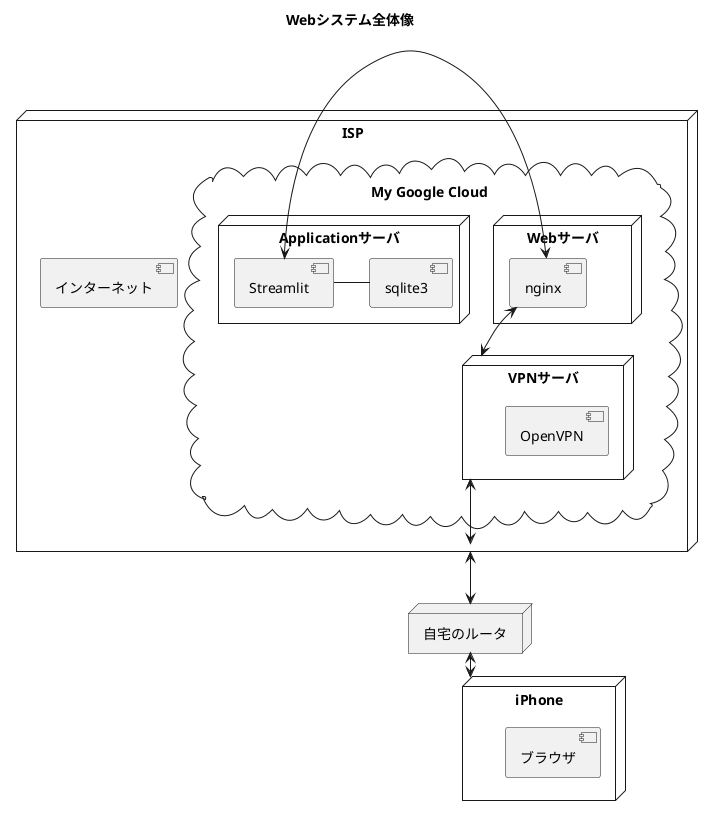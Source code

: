 @startuml

title Webシステム全体像



node "iPhone" as iphone {
  [ブラウザ]
}

node "自宅のルータ" as HomeRouter {

}   

node "ISP" as isp {
  [インターネット]
    cloud "My Google Cloud" as google_cloud {
        node "VPNサーバ" as vpn {
            [OpenVPN]
        }

        node "Webサーバ" as web_server {
            [nginx]
        }

        node "Applicationサーバ" as app_server {
            [Streamlit]
            [sqlite3]
        }


        vpn <-u-> nginx
        nginx <-r-> Streamlit
        Streamlit - sqlite3
        
    }
}



iphone <-u-> HomeRouter  
HomeRouter <-u-> isp 
isp <-u-> vpn 
 
@enduml
